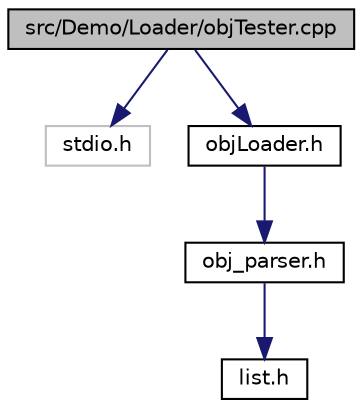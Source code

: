 digraph "src/Demo/Loader/objTester.cpp"
{
  edge [fontname="Helvetica",fontsize="10",labelfontname="Helvetica",labelfontsize="10"];
  node [fontname="Helvetica",fontsize="10",shape=record];
  Node1 [label="src/Demo/Loader/objTester.cpp",height=0.2,width=0.4,color="black", fillcolor="grey75", style="filled" fontcolor="black"];
  Node1 -> Node2 [color="midnightblue",fontsize="10",style="solid",fontname="Helvetica"];
  Node2 [label="stdio.h",height=0.2,width=0.4,color="grey75", fillcolor="white", style="filled"];
  Node1 -> Node3 [color="midnightblue",fontsize="10",style="solid",fontname="Helvetica"];
  Node3 [label="objLoader.h",height=0.2,width=0.4,color="black", fillcolor="white", style="filled",URL="$_demo_2_loader_2_obj_loader_8h.html"];
  Node3 -> Node4 [color="midnightblue",fontsize="10",style="solid",fontname="Helvetica"];
  Node4 [label="obj_parser.h",height=0.2,width=0.4,color="black", fillcolor="white", style="filled",URL="$obj__parser_8h.html"];
  Node4 -> Node5 [color="midnightblue",fontsize="10",style="solid",fontname="Helvetica"];
  Node5 [label="list.h",height=0.2,width=0.4,color="black", fillcolor="white", style="filled",URL="$_demo_2_loader_2_list_8h.html"];
}
